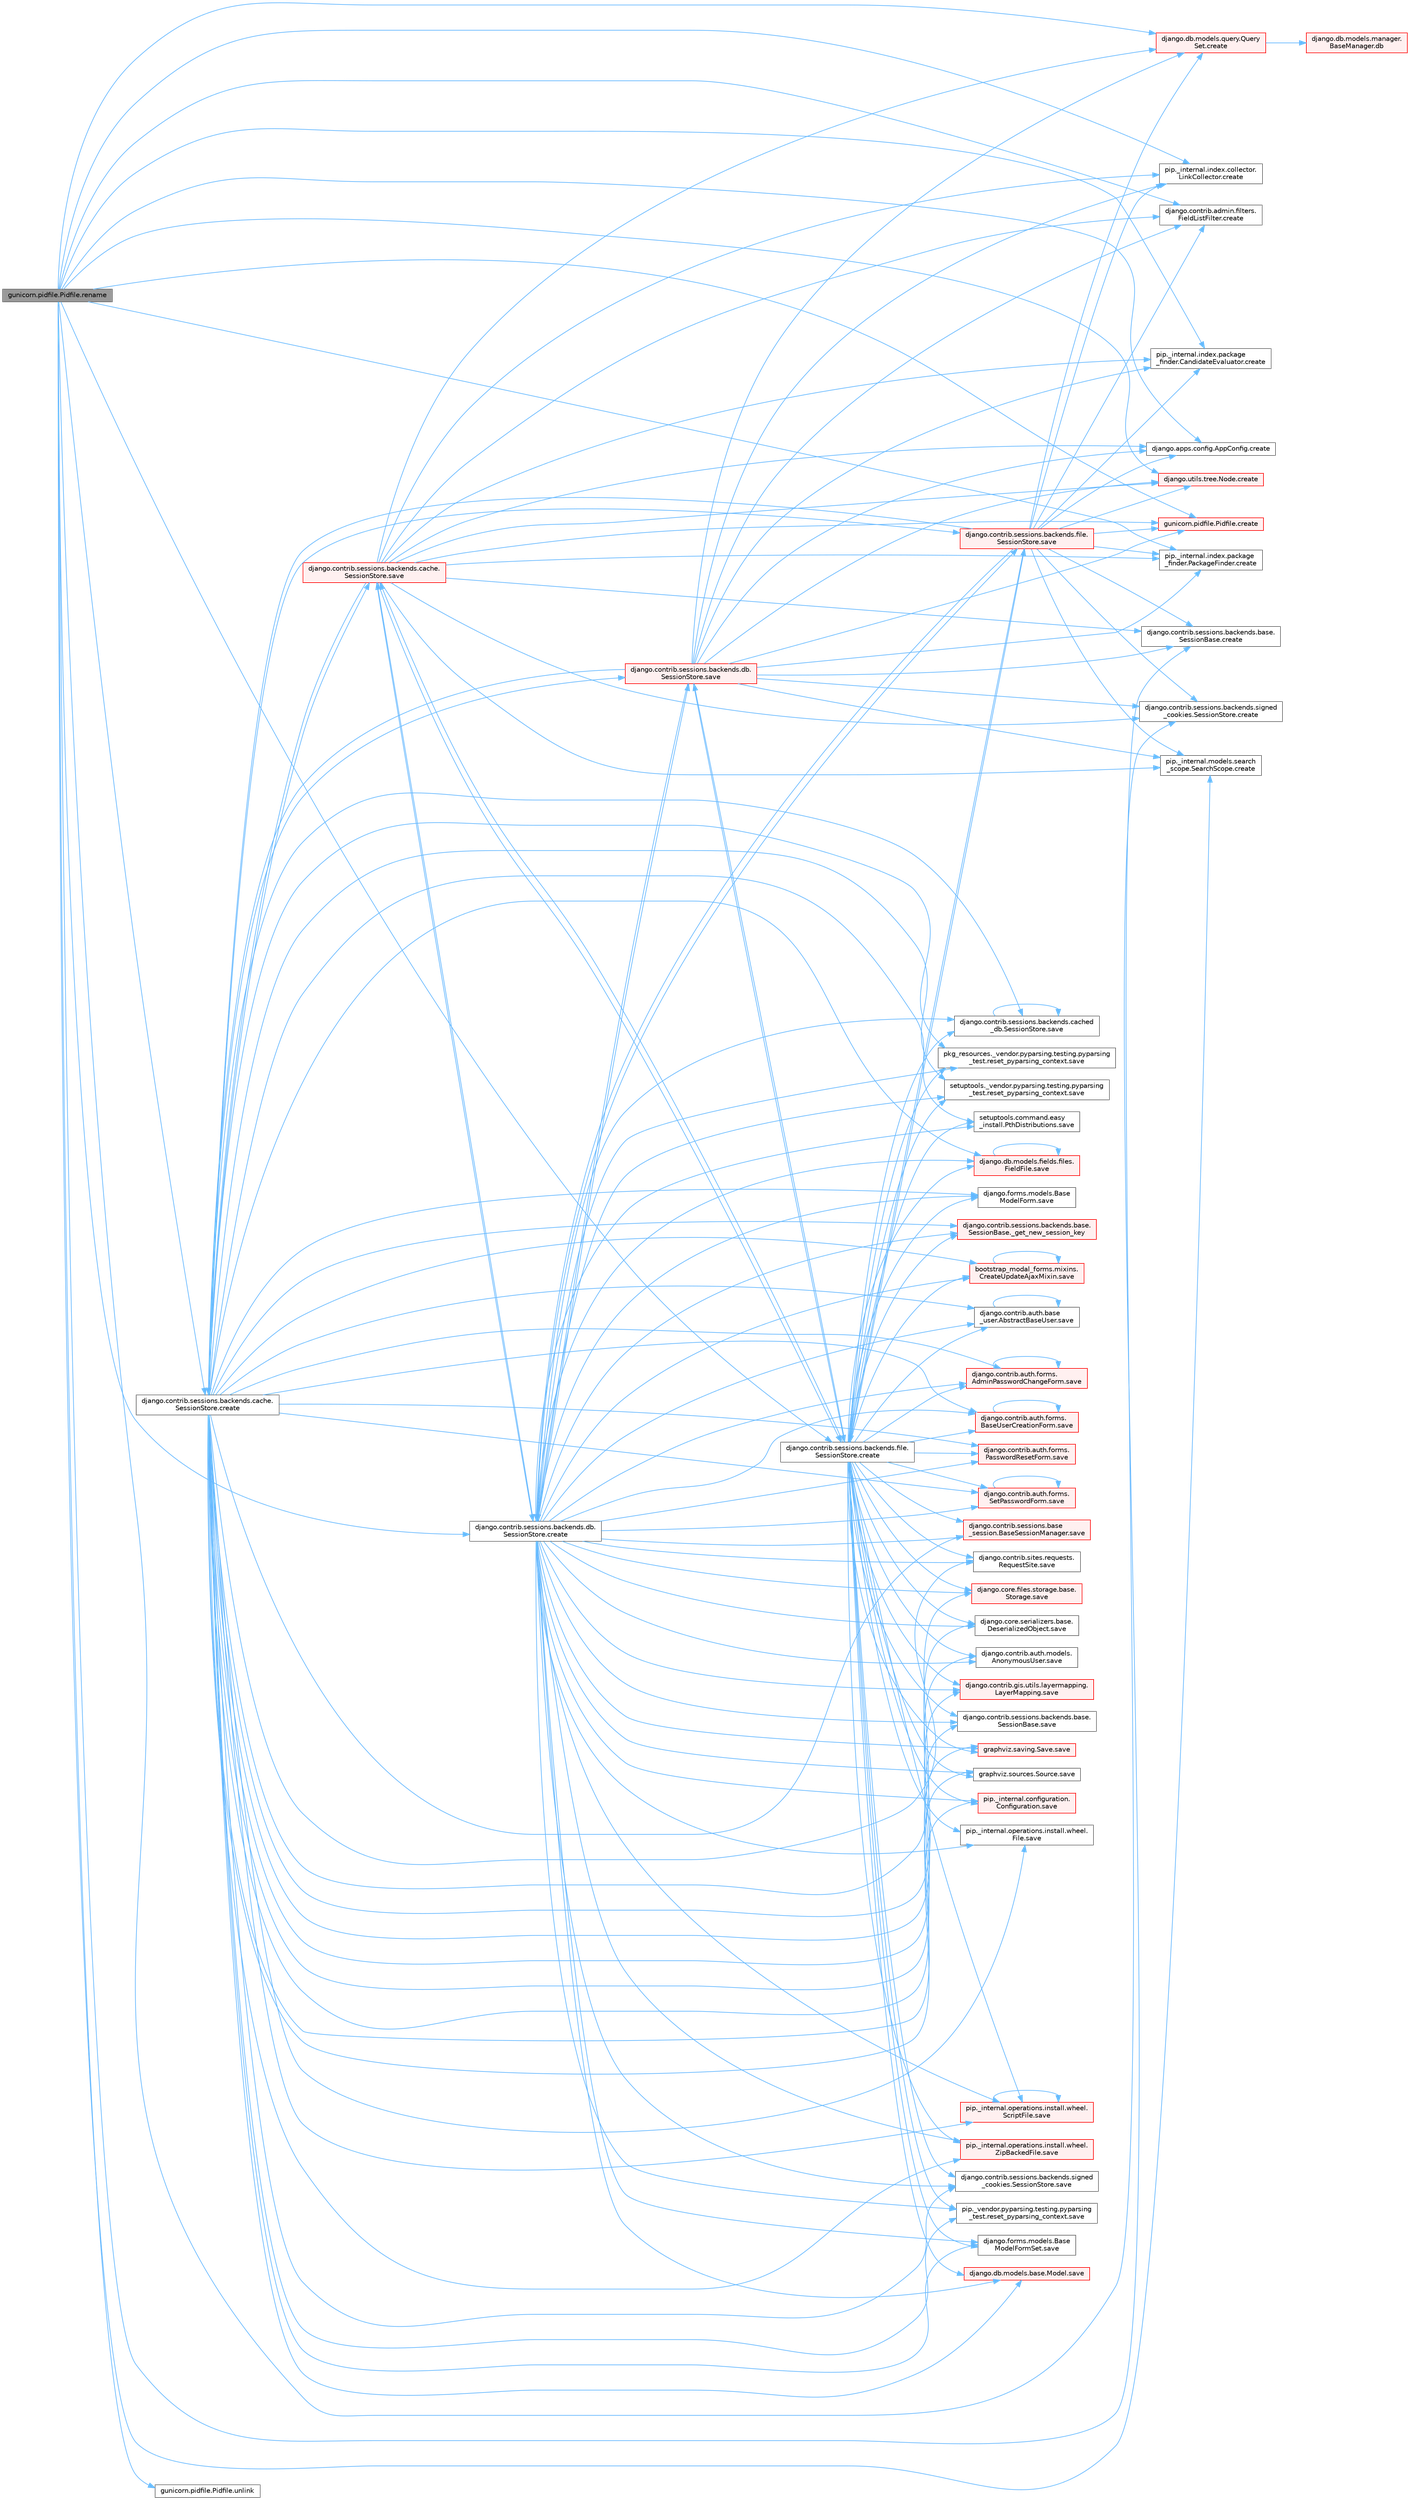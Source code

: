 digraph "gunicorn.pidfile.Pidfile.rename"
{
 // LATEX_PDF_SIZE
  bgcolor="transparent";
  edge [fontname=Helvetica,fontsize=10,labelfontname=Helvetica,labelfontsize=10];
  node [fontname=Helvetica,fontsize=10,shape=box,height=0.2,width=0.4];
  rankdir="LR";
  Node1 [id="Node000001",label="gunicorn.pidfile.Pidfile.rename",height=0.2,width=0.4,color="gray40", fillcolor="grey60", style="filled", fontcolor="black",tooltip=" "];
  Node1 -> Node2 [id="edge1_Node000001_Node000002",color="steelblue1",style="solid",tooltip=" "];
  Node2 [id="Node000002",label="django.apps.config.AppConfig.create",height=0.2,width=0.4,color="grey40", fillcolor="white", style="filled",URL="$classdjango_1_1apps_1_1config_1_1_app_config.html#ac8442e3c4eb808fb89271231a6240923",tooltip=" "];
  Node1 -> Node3 [id="edge2_Node000001_Node000003",color="steelblue1",style="solid",tooltip=" "];
  Node3 [id="Node000003",label="django.contrib.admin.filters.\lFieldListFilter.create",height=0.2,width=0.4,color="grey40", fillcolor="white", style="filled",URL="$classdjango_1_1contrib_1_1admin_1_1filters_1_1_field_list_filter.html#a1511cbbb352e31285c9bbfa0bf90f6c0",tooltip=" "];
  Node1 -> Node4 [id="edge3_Node000001_Node000004",color="steelblue1",style="solid",tooltip=" "];
  Node4 [id="Node000004",label="django.contrib.sessions.backends.base.\lSessionBase.create",height=0.2,width=0.4,color="grey40", fillcolor="white", style="filled",URL="$classdjango_1_1contrib_1_1sessions_1_1backends_1_1base_1_1_session_base.html#a09eaca95f0d9eeab9318b2a454738df5",tooltip=" "];
  Node1 -> Node5 [id="edge4_Node000001_Node000005",color="steelblue1",style="solid",tooltip=" "];
  Node5 [id="Node000005",label="django.contrib.sessions.backends.cache.\lSessionStore.create",height=0.2,width=0.4,color="grey40", fillcolor="white", style="filled",URL="$classdjango_1_1contrib_1_1sessions_1_1backends_1_1cache_1_1_session_store.html#a38c9efbdb5115fd1820ae198b767c39c",tooltip=" "];
  Node5 -> Node6 [id="edge5_Node000005_Node000006",color="steelblue1",style="solid",tooltip=" "];
  Node6 [id="Node000006",label="django.contrib.sessions.backends.base.\lSessionBase._get_new_session_key",height=0.2,width=0.4,color="red", fillcolor="#FFF0F0", style="filled",URL="$classdjango_1_1contrib_1_1sessions_1_1backends_1_1base_1_1_session_base.html#aa4fa1e405a4b97410d84bee8c9cf5e65",tooltip=" "];
  Node5 -> Node2812 [id="edge6_Node000005_Node002812",color="steelblue1",style="solid",tooltip=" "];
  Node2812 [id="Node002812",label="bootstrap_modal_forms.mixins.\lCreateUpdateAjaxMixin.save",height=0.2,width=0.4,color="red", fillcolor="#FFF0F0", style="filled",URL="$classbootstrap__modal__forms_1_1mixins_1_1_create_update_ajax_mixin.html#a73802e22b07bb7f59fed2c52ddb6f781",tooltip=" "];
  Node2812 -> Node2812 [id="edge7_Node002812_Node002812",color="steelblue1",style="solid",tooltip=" "];
  Node5 -> Node2814 [id="edge8_Node000005_Node002814",color="steelblue1",style="solid",tooltip=" "];
  Node2814 [id="Node002814",label="django.contrib.auth.base\l_user.AbstractBaseUser.save",height=0.2,width=0.4,color="grey40", fillcolor="white", style="filled",URL="$classdjango_1_1contrib_1_1auth_1_1base__user_1_1_abstract_base_user.html#a5c8a96ad78dafb9ab5d897082e3afb66",tooltip=" "];
  Node2814 -> Node2814 [id="edge9_Node002814_Node002814",color="steelblue1",style="solid",tooltip=" "];
  Node5 -> Node2815 [id="edge10_Node000005_Node002815",color="steelblue1",style="solid",tooltip=" "];
  Node2815 [id="Node002815",label="django.contrib.auth.forms.\lAdminPasswordChangeForm.save",height=0.2,width=0.4,color="red", fillcolor="#FFF0F0", style="filled",URL="$classdjango_1_1contrib_1_1auth_1_1forms_1_1_admin_password_change_form.html#ae15e853bc0c64b8b061876b4987d63fc",tooltip=" "];
  Node2815 -> Node2815 [id="edge11_Node002815_Node002815",color="steelblue1",style="solid",tooltip=" "];
  Node5 -> Node2816 [id="edge12_Node000005_Node002816",color="steelblue1",style="solid",tooltip=" "];
  Node2816 [id="Node002816",label="django.contrib.auth.forms.\lBaseUserCreationForm.save",height=0.2,width=0.4,color="red", fillcolor="#FFF0F0", style="filled",URL="$classdjango_1_1contrib_1_1auth_1_1forms_1_1_base_user_creation_form.html#a5375478a3c6ff7c9d6983081bb2e46c0",tooltip=" "];
  Node2816 -> Node2816 [id="edge13_Node002816_Node002816",color="steelblue1",style="solid",tooltip=" "];
  Node5 -> Node2817 [id="edge14_Node000005_Node002817",color="steelblue1",style="solid",tooltip=" "];
  Node2817 [id="Node002817",label="django.contrib.auth.forms.\lPasswordResetForm.save",height=0.2,width=0.4,color="red", fillcolor="#FFF0F0", style="filled",URL="$classdjango_1_1contrib_1_1auth_1_1forms_1_1_password_reset_form.html#a08fea86409996b9e4ceb5515c94c15be",tooltip=" "];
  Node5 -> Node2822 [id="edge15_Node000005_Node002822",color="steelblue1",style="solid",tooltip=" "];
  Node2822 [id="Node002822",label="django.contrib.auth.forms.\lSetPasswordForm.save",height=0.2,width=0.4,color="red", fillcolor="#FFF0F0", style="filled",URL="$classdjango_1_1contrib_1_1auth_1_1forms_1_1_set_password_form.html#ac95fe41703972b1012ff86602e2d4896",tooltip=" "];
  Node2822 -> Node2822 [id="edge16_Node002822_Node002822",color="steelblue1",style="solid",tooltip=" "];
  Node5 -> Node2823 [id="edge17_Node000005_Node002823",color="steelblue1",style="solid",tooltip=" "];
  Node2823 [id="Node002823",label="django.contrib.auth.models.\lAnonymousUser.save",height=0.2,width=0.4,color="grey40", fillcolor="white", style="filled",URL="$classdjango_1_1contrib_1_1auth_1_1models_1_1_anonymous_user.html#a194df0e79fa9a13e45d7904687a79b93",tooltip=" "];
  Node5 -> Node2824 [id="edge18_Node000005_Node002824",color="steelblue1",style="solid",tooltip=" "];
  Node2824 [id="Node002824",label="django.contrib.gis.utils.layermapping.\lLayerMapping.save",height=0.2,width=0.4,color="red", fillcolor="#FFF0F0", style="filled",URL="$classdjango_1_1contrib_1_1gis_1_1utils_1_1layermapping_1_1_layer_mapping.html#a1a9d38ca8cbbb0a16d032c0bd52b671d",tooltip=" "];
  Node5 -> Node2852 [id="edge19_Node000005_Node002852",color="steelblue1",style="solid",tooltip=" "];
  Node2852 [id="Node002852",label="django.contrib.sessions.backends.base.\lSessionBase.save",height=0.2,width=0.4,color="grey40", fillcolor="white", style="filled",URL="$classdjango_1_1contrib_1_1sessions_1_1backends_1_1base_1_1_session_base.html#a444d8cc76e91cbfe23beec50953539f7",tooltip=" "];
  Node5 -> Node2853 [id="edge20_Node000005_Node002853",color="steelblue1",style="solid",tooltip=" "];
  Node2853 [id="Node002853",label="django.contrib.sessions.backends.cache.\lSessionStore.save",height=0.2,width=0.4,color="red", fillcolor="#FFF0F0", style="filled",URL="$classdjango_1_1contrib_1_1sessions_1_1backends_1_1cache_1_1_session_store.html#a67e81d959c24e3a84b1e755a9a861c53",tooltip=" "];
  Node2853 -> Node2 [id="edge21_Node002853_Node000002",color="steelblue1",style="solid",tooltip=" "];
  Node2853 -> Node3 [id="edge22_Node002853_Node000003",color="steelblue1",style="solid",tooltip=" "];
  Node2853 -> Node4 [id="edge23_Node002853_Node000004",color="steelblue1",style="solid",tooltip=" "];
  Node2853 -> Node5 [id="edge24_Node002853_Node000005",color="steelblue1",style="solid",tooltip=" "];
  Node2853 -> Node2811 [id="edge25_Node002853_Node002811",color="steelblue1",style="solid",tooltip=" "];
  Node2811 [id="Node002811",label="django.contrib.sessions.backends.db.\lSessionStore.create",height=0.2,width=0.4,color="grey40", fillcolor="white", style="filled",URL="$classdjango_1_1contrib_1_1sessions_1_1backends_1_1db_1_1_session_store.html#a4a98c0168c61e75be58e279660aa6ce4",tooltip=" "];
  Node2811 -> Node6 [id="edge26_Node002811_Node000006",color="steelblue1",style="solid",tooltip=" "];
  Node2811 -> Node2812 [id="edge27_Node002811_Node002812",color="steelblue1",style="solid",tooltip=" "];
  Node2811 -> Node2814 [id="edge28_Node002811_Node002814",color="steelblue1",style="solid",tooltip=" "];
  Node2811 -> Node2815 [id="edge29_Node002811_Node002815",color="steelblue1",style="solid",tooltip=" "];
  Node2811 -> Node2816 [id="edge30_Node002811_Node002816",color="steelblue1",style="solid",tooltip=" "];
  Node2811 -> Node2817 [id="edge31_Node002811_Node002817",color="steelblue1",style="solid",tooltip=" "];
  Node2811 -> Node2822 [id="edge32_Node002811_Node002822",color="steelblue1",style="solid",tooltip=" "];
  Node2811 -> Node2823 [id="edge33_Node002811_Node002823",color="steelblue1",style="solid",tooltip=" "];
  Node2811 -> Node2824 [id="edge34_Node002811_Node002824",color="steelblue1",style="solid",tooltip=" "];
  Node2811 -> Node2852 [id="edge35_Node002811_Node002852",color="steelblue1",style="solid",tooltip=" "];
  Node2811 -> Node2853 [id="edge36_Node002811_Node002853",color="steelblue1",style="solid",tooltip=" "];
  Node2811 -> Node2855 [id="edge37_Node002811_Node002855",color="steelblue1",style="solid",tooltip=" "];
  Node2855 [id="Node002855",label="django.contrib.sessions.backends.cached\l_db.SessionStore.save",height=0.2,width=0.4,color="grey40", fillcolor="white", style="filled",URL="$classdjango_1_1contrib_1_1sessions_1_1backends_1_1cached__db_1_1_session_store.html#a52ab96f4da12efaae2f986bee79a5617",tooltip=" "];
  Node2855 -> Node2855 [id="edge38_Node002855_Node002855",color="steelblue1",style="solid",tooltip=" "];
  Node2811 -> Node2856 [id="edge39_Node002811_Node002856",color="steelblue1",style="solid",tooltip=" "];
  Node2856 [id="Node002856",label="django.contrib.sessions.backends.db.\lSessionStore.save",height=0.2,width=0.4,color="red", fillcolor="#FFF0F0", style="filled",URL="$classdjango_1_1contrib_1_1sessions_1_1backends_1_1db_1_1_session_store.html#a68a6b4f159bd3dc969ec80b34c1622af",tooltip=" "];
  Node2856 -> Node2 [id="edge40_Node002856_Node000002",color="steelblue1",style="solid",tooltip=" "];
  Node2856 -> Node3 [id="edge41_Node002856_Node000003",color="steelblue1",style="solid",tooltip=" "];
  Node2856 -> Node4 [id="edge42_Node002856_Node000004",color="steelblue1",style="solid",tooltip=" "];
  Node2856 -> Node5 [id="edge43_Node002856_Node000005",color="steelblue1",style="solid",tooltip=" "];
  Node2856 -> Node2811 [id="edge44_Node002856_Node002811",color="steelblue1",style="solid",tooltip=" "];
  Node2856 -> Node2854 [id="edge45_Node002856_Node002854",color="steelblue1",style="solid",tooltip=" "];
  Node2854 [id="Node002854",label="django.contrib.sessions.backends.file.\lSessionStore.create",height=0.2,width=0.4,color="grey40", fillcolor="white", style="filled",URL="$classdjango_1_1contrib_1_1sessions_1_1backends_1_1file_1_1_session_store.html#a6624db6a37dfff490f837047e0a60dda",tooltip=" "];
  Node2854 -> Node6 [id="edge46_Node002854_Node000006",color="steelblue1",style="solid",tooltip=" "];
  Node2854 -> Node2812 [id="edge47_Node002854_Node002812",color="steelblue1",style="solid",tooltip=" "];
  Node2854 -> Node2814 [id="edge48_Node002854_Node002814",color="steelblue1",style="solid",tooltip=" "];
  Node2854 -> Node2815 [id="edge49_Node002854_Node002815",color="steelblue1",style="solid",tooltip=" "];
  Node2854 -> Node2816 [id="edge50_Node002854_Node002816",color="steelblue1",style="solid",tooltip=" "];
  Node2854 -> Node2817 [id="edge51_Node002854_Node002817",color="steelblue1",style="solid",tooltip=" "];
  Node2854 -> Node2822 [id="edge52_Node002854_Node002822",color="steelblue1",style="solid",tooltip=" "];
  Node2854 -> Node2823 [id="edge53_Node002854_Node002823",color="steelblue1",style="solid",tooltip=" "];
  Node2854 -> Node2824 [id="edge54_Node002854_Node002824",color="steelblue1",style="solid",tooltip=" "];
  Node2854 -> Node2852 [id="edge55_Node002854_Node002852",color="steelblue1",style="solid",tooltip=" "];
  Node2854 -> Node2853 [id="edge56_Node002854_Node002853",color="steelblue1",style="solid",tooltip=" "];
  Node2854 -> Node2855 [id="edge57_Node002854_Node002855",color="steelblue1",style="solid",tooltip=" "];
  Node2854 -> Node2856 [id="edge58_Node002854_Node002856",color="steelblue1",style="solid",tooltip=" "];
  Node2854 -> Node3166 [id="edge59_Node002854_Node003166",color="steelblue1",style="solid",tooltip=" "];
  Node3166 [id="Node003166",label="django.contrib.sessions.backends.file.\lSessionStore.save",height=0.2,width=0.4,color="red", fillcolor="#FFF0F0", style="filled",URL="$classdjango_1_1contrib_1_1sessions_1_1backends_1_1file_1_1_session_store.html#af170f9c112376eb1627509287bf9620f",tooltip=" "];
  Node3166 -> Node2 [id="edge60_Node003166_Node000002",color="steelblue1",style="solid",tooltip=" "];
  Node3166 -> Node3 [id="edge61_Node003166_Node000003",color="steelblue1",style="solid",tooltip=" "];
  Node3166 -> Node4 [id="edge62_Node003166_Node000004",color="steelblue1",style="solid",tooltip=" "];
  Node3166 -> Node5 [id="edge63_Node003166_Node000005",color="steelblue1",style="solid",tooltip=" "];
  Node3166 -> Node2811 [id="edge64_Node003166_Node002811",color="steelblue1",style="solid",tooltip=" "];
  Node3166 -> Node2854 [id="edge65_Node003166_Node002854",color="steelblue1",style="solid",tooltip=" "];
  Node3166 -> Node2893 [id="edge66_Node003166_Node002893",color="steelblue1",style="solid",tooltip=" "];
  Node2893 [id="Node002893",label="django.contrib.sessions.backends.signed\l_cookies.SessionStore.create",height=0.2,width=0.4,color="grey40", fillcolor="white", style="filled",URL="$classdjango_1_1contrib_1_1sessions_1_1backends_1_1signed__cookies_1_1_session_store.html#ae28b0ad66d82c118d1cdfbcfee3a6954",tooltip=" "];
  Node3166 -> Node2894 [id="edge67_Node003166_Node002894",color="steelblue1",style="solid",tooltip=" "];
  Node2894 [id="Node002894",label="django.db.models.query.Query\lSet.create",height=0.2,width=0.4,color="red", fillcolor="#FFF0F0", style="filled",URL="$classdjango_1_1db_1_1models_1_1query_1_1_query_set.html#a8c17f2bf2eed4384eefa9467fed0813d",tooltip=" "];
  Node2894 -> Node87 [id="edge68_Node002894_Node000087",color="steelblue1",style="solid",tooltip=" "];
  Node87 [id="Node000087",label="django.db.models.manager.\lBaseManager.db",height=0.2,width=0.4,color="red", fillcolor="#FFF0F0", style="filled",URL="$classdjango_1_1db_1_1models_1_1manager_1_1_base_manager.html#ad6c30d1033fbe64ca4ac1d2bf0162a8a",tooltip=" "];
  Node3166 -> Node2897 [id="edge69_Node003166_Node002897",color="steelblue1",style="solid",tooltip=" "];
  Node2897 [id="Node002897",label="django.utils.tree.Node.create",height=0.2,width=0.4,color="red", fillcolor="#FFF0F0", style="filled",URL="$classdjango_1_1utils_1_1tree_1_1_node.html#aad005cf8ada5103830a8d3161ca8e705",tooltip=" "];
  Node3166 -> Node2898 [id="edge70_Node003166_Node002898",color="steelblue1",style="solid",tooltip=" "];
  Node2898 [id="Node002898",label="gunicorn.pidfile.Pidfile.create",height=0.2,width=0.4,color="red", fillcolor="#FFF0F0", style="filled",URL="$classgunicorn_1_1pidfile_1_1_pidfile.html#a739ebe5daa90135eb5ab41ed81b0e31d",tooltip=" "];
  Node3166 -> Node2999 [id="edge71_Node003166_Node002999",color="steelblue1",style="solid",tooltip=" "];
  Node2999 [id="Node002999",label="pip._internal.index.collector.\lLinkCollector.create",height=0.2,width=0.4,color="grey40", fillcolor="white", style="filled",URL="$classpip_1_1__internal_1_1index_1_1collector_1_1_link_collector.html#a7b9607326945865d20618b284cdbe309",tooltip=" "];
  Node3166 -> Node3000 [id="edge72_Node003166_Node003000",color="steelblue1",style="solid",tooltip=" "];
  Node3000 [id="Node003000",label="pip._internal.index.package\l_finder.CandidateEvaluator.create",height=0.2,width=0.4,color="grey40", fillcolor="white", style="filled",URL="$classpip_1_1__internal_1_1index_1_1package__finder_1_1_candidate_evaluator.html#aed1da761fdd8963694340f0b0abc73d2",tooltip=" "];
  Node3166 -> Node3001 [id="edge73_Node003166_Node003001",color="steelblue1",style="solid",tooltip=" "];
  Node3001 [id="Node003001",label="pip._internal.index.package\l_finder.PackageFinder.create",height=0.2,width=0.4,color="grey40", fillcolor="white", style="filled",URL="$classpip_1_1__internal_1_1index_1_1package__finder_1_1_package_finder.html#a2b35b8ceac01c021a9408172794c1faa",tooltip=" "];
  Node3166 -> Node3002 [id="edge74_Node003166_Node003002",color="steelblue1",style="solid",tooltip=" "];
  Node3002 [id="Node003002",label="pip._internal.models.search\l_scope.SearchScope.create",height=0.2,width=0.4,color="grey40", fillcolor="white", style="filled",URL="$classpip_1_1__internal_1_1models_1_1search__scope_1_1_search_scope.html#a36b35f6a4b4cf067544d81d51934eb91",tooltip=" "];
  Node2854 -> Node3167 [id="edge75_Node002854_Node003167",color="steelblue1",style="solid",tooltip=" "];
  Node3167 [id="Node003167",label="django.contrib.sessions.backends.signed\l_cookies.SessionStore.save",height=0.2,width=0.4,color="grey40", fillcolor="white", style="filled",URL="$classdjango_1_1contrib_1_1sessions_1_1backends_1_1signed__cookies_1_1_session_store.html#a37935aad339aeb6d1eb529031d04d5fd",tooltip=" "];
  Node2854 -> Node3168 [id="edge76_Node002854_Node003168",color="steelblue1",style="solid",tooltip=" "];
  Node3168 [id="Node003168",label="django.contrib.sessions.base\l_session.BaseSessionManager.save",height=0.2,width=0.4,color="red", fillcolor="#FFF0F0", style="filled",URL="$classdjango_1_1contrib_1_1sessions_1_1base__session_1_1_base_session_manager.html#a323bed24720881f2b0c3e3fce57c1a5a",tooltip=" "];
  Node2854 -> Node3169 [id="edge77_Node002854_Node003169",color="steelblue1",style="solid",tooltip=" "];
  Node3169 [id="Node003169",label="django.contrib.sites.requests.\lRequestSite.save",height=0.2,width=0.4,color="grey40", fillcolor="white", style="filled",URL="$classdjango_1_1contrib_1_1sites_1_1requests_1_1_request_site.html#a074cce17a73aabcca9c6d5771c6bbd4f",tooltip=" "];
  Node2854 -> Node3170 [id="edge78_Node002854_Node003170",color="steelblue1",style="solid",tooltip=" "];
  Node3170 [id="Node003170",label="django.core.files.storage.base.\lStorage.save",height=0.2,width=0.4,color="red", fillcolor="#FFF0F0", style="filled",URL="$classdjango_1_1core_1_1files_1_1storage_1_1base_1_1_storage.html#a68e86af8595dbcd63fca177b3dd7d463",tooltip=" "];
  Node2854 -> Node3191 [id="edge79_Node002854_Node003191",color="steelblue1",style="solid",tooltip=" "];
  Node3191 [id="Node003191",label="django.core.serializers.base.\lDeserializedObject.save",height=0.2,width=0.4,color="grey40", fillcolor="white", style="filled",URL="$classdjango_1_1core_1_1serializers_1_1base_1_1_deserialized_object.html#a5fb472f0c3227b9d8cc0727cc311ed7a",tooltip=" "];
  Node2854 -> Node3192 [id="edge80_Node002854_Node003192",color="steelblue1",style="solid",tooltip=" "];
  Node3192 [id="Node003192",label="django.db.models.base.Model.save",height=0.2,width=0.4,color="red", fillcolor="#FFF0F0", style="filled",URL="$classdjango_1_1db_1_1models_1_1base_1_1_model.html#ab0396fe6f599587cbb43b283300ed97e",tooltip=" "];
  Node2854 -> Node3126 [id="edge81_Node002854_Node003126",color="steelblue1",style="solid",tooltip=" "];
  Node3126 [id="Node003126",label="django.db.models.fields.files.\lFieldFile.save",height=0.2,width=0.4,color="red", fillcolor="#FFF0F0", style="filled",URL="$classdjango_1_1db_1_1models_1_1fields_1_1files_1_1_field_file.html#ae3491ce47819d0eed2aefa40c86fa926",tooltip=" "];
  Node3126 -> Node3126 [id="edge82_Node003126_Node003126",color="steelblue1",style="solid",tooltip=" "];
  Node2854 -> Node3201 [id="edge83_Node002854_Node003201",color="steelblue1",style="solid",tooltip=" "];
  Node3201 [id="Node003201",label="django.forms.models.Base\lModelForm.save",height=0.2,width=0.4,color="grey40", fillcolor="white", style="filled",URL="$classdjango_1_1forms_1_1models_1_1_base_model_form.html#ae1386f4535cb849a0b8a17d78c95de15",tooltip=" "];
  Node2854 -> Node3202 [id="edge84_Node002854_Node003202",color="steelblue1",style="solid",tooltip=" "];
  Node3202 [id="Node003202",label="django.forms.models.Base\lModelFormSet.save",height=0.2,width=0.4,color="grey40", fillcolor="white", style="filled",URL="$classdjango_1_1forms_1_1models_1_1_base_model_form_set.html#a0fa383d077ada63c5271c884bf815929",tooltip=" "];
  Node2854 -> Node3203 [id="edge85_Node002854_Node003203",color="steelblue1",style="solid",tooltip=" "];
  Node3203 [id="Node003203",label="graphviz.saving.Save.save",height=0.2,width=0.4,color="red", fillcolor="#FFF0F0", style="filled",URL="$classgraphviz_1_1saving_1_1_save.html#a1254150af63856e7706cdb5c94633e5e",tooltip=" "];
  Node2854 -> Node3205 [id="edge86_Node002854_Node003205",color="steelblue1",style="solid",tooltip=" "];
  Node3205 [id="Node003205",label="graphviz.sources.Source.save",height=0.2,width=0.4,color="grey40", fillcolor="white", style="filled",URL="$classgraphviz_1_1sources_1_1_source.html#a18b5ccbf63dc2874bb000e87b44d8484",tooltip=" "];
  Node2854 -> Node3206 [id="edge87_Node002854_Node003206",color="steelblue1",style="solid",tooltip=" "];
  Node3206 [id="Node003206",label="pip._internal.configuration.\lConfiguration.save",height=0.2,width=0.4,color="red", fillcolor="#FFF0F0", style="filled",URL="$classpip_1_1__internal_1_1configuration_1_1_configuration.html#a6556dd11acdbe9eea172c60c50c76f83",tooltip=" "];
  Node2854 -> Node3208 [id="edge88_Node002854_Node003208",color="steelblue1",style="solid",tooltip=" "];
  Node3208 [id="Node003208",label="pip._internal.operations.install.wheel.\lFile.save",height=0.2,width=0.4,color="grey40", fillcolor="white", style="filled",URL="$classpip_1_1__internal_1_1operations_1_1install_1_1wheel_1_1_file.html#a5a36655f4e896f20776955caafc90f15",tooltip=" "];
  Node2854 -> Node3209 [id="edge89_Node002854_Node003209",color="steelblue1",style="solid",tooltip=" "];
  Node3209 [id="Node003209",label="pip._internal.operations.install.wheel.\lScriptFile.save",height=0.2,width=0.4,color="red", fillcolor="#FFF0F0", style="filled",URL="$classpip_1_1__internal_1_1operations_1_1install_1_1wheel_1_1_script_file.html#ada71e906f4fe258d5234b047d077f7ad",tooltip=" "];
  Node3209 -> Node3209 [id="edge90_Node003209_Node003209",color="steelblue1",style="solid",tooltip=" "];
  Node2854 -> Node3211 [id="edge91_Node002854_Node003211",color="steelblue1",style="solid",tooltip=" "];
  Node3211 [id="Node003211",label="pip._internal.operations.install.wheel.\lZipBackedFile.save",height=0.2,width=0.4,color="red", fillcolor="#FFF0F0", style="filled",URL="$classpip_1_1__internal_1_1operations_1_1install_1_1wheel_1_1_zip_backed_file.html#afe91d1abf09d192195c826967517e2d2",tooltip=" "];
  Node2854 -> Node3213 [id="edge92_Node002854_Node003213",color="steelblue1",style="solid",tooltip=" "];
  Node3213 [id="Node003213",label="pip._vendor.pyparsing.testing.pyparsing\l_test.reset_pyparsing_context.save",height=0.2,width=0.4,color="grey40", fillcolor="white", style="filled",URL="$classpip_1_1__vendor_1_1pyparsing_1_1testing_1_1pyparsing__test_1_1reset__pyparsing__context.html#a24918e896e66cb0fda66a16e17030f7f",tooltip=" "];
  Node2854 -> Node3214 [id="edge93_Node002854_Node003214",color="steelblue1",style="solid",tooltip=" "];
  Node3214 [id="Node003214",label="pkg_resources._vendor.pyparsing.testing.pyparsing\l_test.reset_pyparsing_context.save",height=0.2,width=0.4,color="grey40", fillcolor="white", style="filled",URL="$classpkg__resources_1_1__vendor_1_1pyparsing_1_1testing_1_1pyparsing__test_1_1reset__pyparsing__context.html#a8b971ead8e7ee82698e2f949da0a2801",tooltip=" "];
  Node2854 -> Node3215 [id="edge94_Node002854_Node003215",color="steelblue1",style="solid",tooltip=" "];
  Node3215 [id="Node003215",label="setuptools._vendor.pyparsing.testing.pyparsing\l_test.reset_pyparsing_context.save",height=0.2,width=0.4,color="grey40", fillcolor="white", style="filled",URL="$classsetuptools_1_1__vendor_1_1pyparsing_1_1testing_1_1pyparsing__test_1_1reset__pyparsing__context.html#a7a597673a3fd20c16b40314cf98243f1",tooltip=" "];
  Node2854 -> Node3216 [id="edge95_Node002854_Node003216",color="steelblue1",style="solid",tooltip=" "];
  Node3216 [id="Node003216",label="setuptools.command.easy\l_install.PthDistributions.save",height=0.2,width=0.4,color="grey40", fillcolor="white", style="filled",URL="$classsetuptools_1_1command_1_1easy__install_1_1_pth_distributions.html#a21dd9ec63d1c970fd2b4495c512007aa",tooltip=" "];
  Node2856 -> Node2893 [id="edge96_Node002856_Node002893",color="steelblue1",style="solid",tooltip=" "];
  Node2856 -> Node2894 [id="edge97_Node002856_Node002894",color="steelblue1",style="solid",tooltip=" "];
  Node2856 -> Node2897 [id="edge98_Node002856_Node002897",color="steelblue1",style="solid",tooltip=" "];
  Node2856 -> Node2898 [id="edge99_Node002856_Node002898",color="steelblue1",style="solid",tooltip=" "];
  Node2856 -> Node2999 [id="edge100_Node002856_Node002999",color="steelblue1",style="solid",tooltip=" "];
  Node2856 -> Node3000 [id="edge101_Node002856_Node003000",color="steelblue1",style="solid",tooltip=" "];
  Node2856 -> Node3001 [id="edge102_Node002856_Node003001",color="steelblue1",style="solid",tooltip=" "];
  Node2856 -> Node3002 [id="edge103_Node002856_Node003002",color="steelblue1",style="solid",tooltip=" "];
  Node2811 -> Node3166 [id="edge104_Node002811_Node003166",color="steelblue1",style="solid",tooltip=" "];
  Node2811 -> Node3167 [id="edge105_Node002811_Node003167",color="steelblue1",style="solid",tooltip=" "];
  Node2811 -> Node3168 [id="edge106_Node002811_Node003168",color="steelblue1",style="solid",tooltip=" "];
  Node2811 -> Node3169 [id="edge107_Node002811_Node003169",color="steelblue1",style="solid",tooltip=" "];
  Node2811 -> Node3170 [id="edge108_Node002811_Node003170",color="steelblue1",style="solid",tooltip=" "];
  Node2811 -> Node3191 [id="edge109_Node002811_Node003191",color="steelblue1",style="solid",tooltip=" "];
  Node2811 -> Node3192 [id="edge110_Node002811_Node003192",color="steelblue1",style="solid",tooltip=" "];
  Node2811 -> Node3126 [id="edge111_Node002811_Node003126",color="steelblue1",style="solid",tooltip=" "];
  Node2811 -> Node3201 [id="edge112_Node002811_Node003201",color="steelblue1",style="solid",tooltip=" "];
  Node2811 -> Node3202 [id="edge113_Node002811_Node003202",color="steelblue1",style="solid",tooltip=" "];
  Node2811 -> Node3203 [id="edge114_Node002811_Node003203",color="steelblue1",style="solid",tooltip=" "];
  Node2811 -> Node3205 [id="edge115_Node002811_Node003205",color="steelblue1",style="solid",tooltip=" "];
  Node2811 -> Node3206 [id="edge116_Node002811_Node003206",color="steelblue1",style="solid",tooltip=" "];
  Node2811 -> Node3208 [id="edge117_Node002811_Node003208",color="steelblue1",style="solid",tooltip=" "];
  Node2811 -> Node3209 [id="edge118_Node002811_Node003209",color="steelblue1",style="solid",tooltip=" "];
  Node2811 -> Node3211 [id="edge119_Node002811_Node003211",color="steelblue1",style="solid",tooltip=" "];
  Node2811 -> Node3213 [id="edge120_Node002811_Node003213",color="steelblue1",style="solid",tooltip=" "];
  Node2811 -> Node3214 [id="edge121_Node002811_Node003214",color="steelblue1",style="solid",tooltip=" "];
  Node2811 -> Node3215 [id="edge122_Node002811_Node003215",color="steelblue1",style="solid",tooltip=" "];
  Node2811 -> Node3216 [id="edge123_Node002811_Node003216",color="steelblue1",style="solid",tooltip=" "];
  Node2853 -> Node2854 [id="edge124_Node002853_Node002854",color="steelblue1",style="solid",tooltip=" "];
  Node2853 -> Node2893 [id="edge125_Node002853_Node002893",color="steelblue1",style="solid",tooltip=" "];
  Node2853 -> Node2894 [id="edge126_Node002853_Node002894",color="steelblue1",style="solid",tooltip=" "];
  Node2853 -> Node2897 [id="edge127_Node002853_Node002897",color="steelblue1",style="solid",tooltip=" "];
  Node2853 -> Node2898 [id="edge128_Node002853_Node002898",color="steelblue1",style="solid",tooltip=" "];
  Node2853 -> Node2999 [id="edge129_Node002853_Node002999",color="steelblue1",style="solid",tooltip=" "];
  Node2853 -> Node3000 [id="edge130_Node002853_Node003000",color="steelblue1",style="solid",tooltip=" "];
  Node2853 -> Node3001 [id="edge131_Node002853_Node003001",color="steelblue1",style="solid",tooltip=" "];
  Node2853 -> Node3002 [id="edge132_Node002853_Node003002",color="steelblue1",style="solid",tooltip=" "];
  Node5 -> Node2855 [id="edge133_Node000005_Node002855",color="steelblue1",style="solid",tooltip=" "];
  Node5 -> Node2856 [id="edge134_Node000005_Node002856",color="steelblue1",style="solid",tooltip=" "];
  Node5 -> Node3166 [id="edge135_Node000005_Node003166",color="steelblue1",style="solid",tooltip=" "];
  Node5 -> Node3167 [id="edge136_Node000005_Node003167",color="steelblue1",style="solid",tooltip=" "];
  Node5 -> Node3168 [id="edge137_Node000005_Node003168",color="steelblue1",style="solid",tooltip=" "];
  Node5 -> Node3169 [id="edge138_Node000005_Node003169",color="steelblue1",style="solid",tooltip=" "];
  Node5 -> Node3170 [id="edge139_Node000005_Node003170",color="steelblue1",style="solid",tooltip=" "];
  Node5 -> Node3191 [id="edge140_Node000005_Node003191",color="steelblue1",style="solid",tooltip=" "];
  Node5 -> Node3192 [id="edge141_Node000005_Node003192",color="steelblue1",style="solid",tooltip=" "];
  Node5 -> Node3126 [id="edge142_Node000005_Node003126",color="steelblue1",style="solid",tooltip=" "];
  Node5 -> Node3201 [id="edge143_Node000005_Node003201",color="steelblue1",style="solid",tooltip=" "];
  Node5 -> Node3202 [id="edge144_Node000005_Node003202",color="steelblue1",style="solid",tooltip=" "];
  Node5 -> Node3203 [id="edge145_Node000005_Node003203",color="steelblue1",style="solid",tooltip=" "];
  Node5 -> Node3205 [id="edge146_Node000005_Node003205",color="steelblue1",style="solid",tooltip=" "];
  Node5 -> Node3206 [id="edge147_Node000005_Node003206",color="steelblue1",style="solid",tooltip=" "];
  Node5 -> Node3208 [id="edge148_Node000005_Node003208",color="steelblue1",style="solid",tooltip=" "];
  Node5 -> Node3209 [id="edge149_Node000005_Node003209",color="steelblue1",style="solid",tooltip=" "];
  Node5 -> Node3211 [id="edge150_Node000005_Node003211",color="steelblue1",style="solid",tooltip=" "];
  Node5 -> Node3213 [id="edge151_Node000005_Node003213",color="steelblue1",style="solid",tooltip=" "];
  Node5 -> Node3214 [id="edge152_Node000005_Node003214",color="steelblue1",style="solid",tooltip=" "];
  Node5 -> Node3215 [id="edge153_Node000005_Node003215",color="steelblue1",style="solid",tooltip=" "];
  Node5 -> Node3216 [id="edge154_Node000005_Node003216",color="steelblue1",style="solid",tooltip=" "];
  Node1 -> Node2811 [id="edge155_Node000001_Node002811",color="steelblue1",style="solid",tooltip=" "];
  Node1 -> Node2854 [id="edge156_Node000001_Node002854",color="steelblue1",style="solid",tooltip=" "];
  Node1 -> Node2893 [id="edge157_Node000001_Node002893",color="steelblue1",style="solid",tooltip=" "];
  Node1 -> Node2894 [id="edge158_Node000001_Node002894",color="steelblue1",style="solid",tooltip=" "];
  Node1 -> Node2897 [id="edge159_Node000001_Node002897",color="steelblue1",style="solid",tooltip=" "];
  Node1 -> Node2898 [id="edge160_Node000001_Node002898",color="steelblue1",style="solid",tooltip=" "];
  Node1 -> Node2999 [id="edge161_Node000001_Node002999",color="steelblue1",style="solid",tooltip=" "];
  Node1 -> Node3000 [id="edge162_Node000001_Node003000",color="steelblue1",style="solid",tooltip=" "];
  Node1 -> Node3001 [id="edge163_Node000001_Node003001",color="steelblue1",style="solid",tooltip=" "];
  Node1 -> Node3002 [id="edge164_Node000001_Node003002",color="steelblue1",style="solid",tooltip=" "];
  Node1 -> Node1056 [id="edge165_Node000001_Node001056",color="steelblue1",style="solid",tooltip=" "];
  Node1056 [id="Node001056",label="gunicorn.pidfile.Pidfile.unlink",height=0.2,width=0.4,color="grey40", fillcolor="white", style="filled",URL="$classgunicorn_1_1pidfile_1_1_pidfile.html#afbaf98dd00280cbb75205d06de990aad",tooltip=" "];
}
